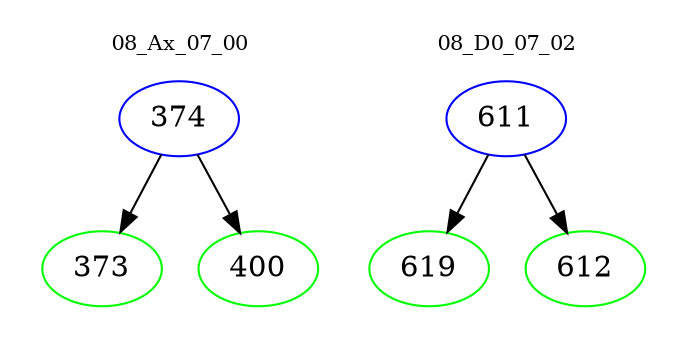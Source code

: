digraph{
subgraph cluster_0 {
color = white
label = "08_Ax_07_00";
fontsize=10;
T0_374 [label="374", color="blue"]
T0_374 -> T0_373 [color="black"]
T0_373 [label="373", color="green"]
T0_374 -> T0_400 [color="black"]
T0_400 [label="400", color="green"]
}
subgraph cluster_1 {
color = white
label = "08_D0_07_02";
fontsize=10;
T1_611 [label="611", color="blue"]
T1_611 -> T1_619 [color="black"]
T1_619 [label="619", color="green"]
T1_611 -> T1_612 [color="black"]
T1_612 [label="612", color="green"]
}
}
